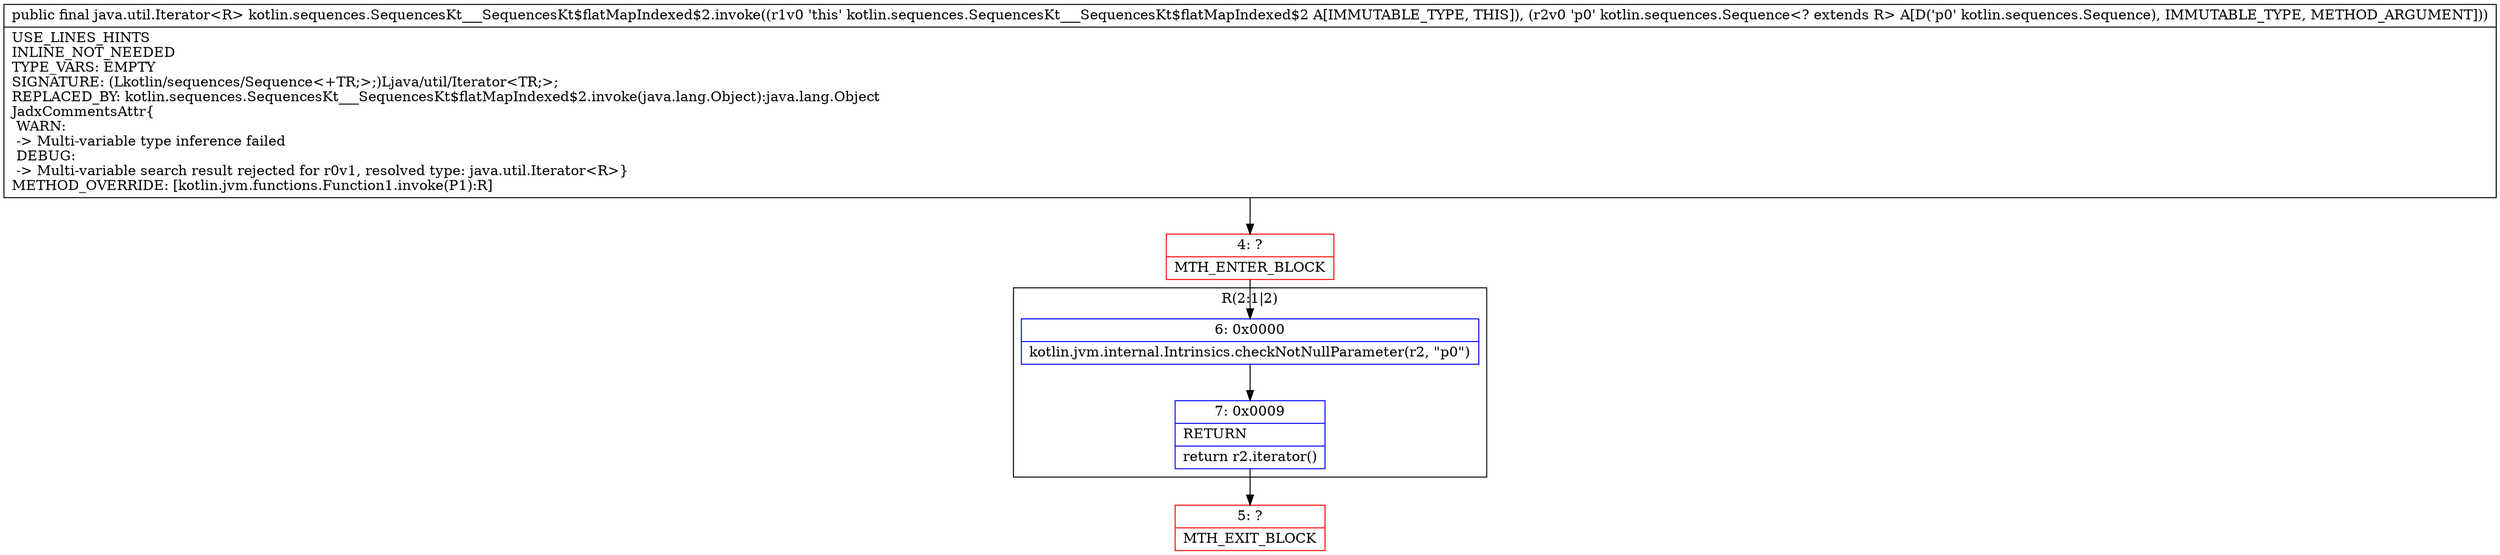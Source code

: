 digraph "CFG forkotlin.sequences.SequencesKt___SequencesKt$flatMapIndexed$2.invoke(Lkotlin\/sequences\/Sequence;)Ljava\/util\/Iterator;" {
subgraph cluster_Region_1346828971 {
label = "R(2:1|2)";
node [shape=record,color=blue];
Node_6 [shape=record,label="{6\:\ 0x0000|kotlin.jvm.internal.Intrinsics.checkNotNullParameter(r2, \"p0\")\l}"];
Node_7 [shape=record,label="{7\:\ 0x0009|RETURN\l|return r2.iterator()\l}"];
}
Node_4 [shape=record,color=red,label="{4\:\ ?|MTH_ENTER_BLOCK\l}"];
Node_5 [shape=record,color=red,label="{5\:\ ?|MTH_EXIT_BLOCK\l}"];
MethodNode[shape=record,label="{public final java.util.Iterator\<R\> kotlin.sequences.SequencesKt___SequencesKt$flatMapIndexed$2.invoke((r1v0 'this' kotlin.sequences.SequencesKt___SequencesKt$flatMapIndexed$2 A[IMMUTABLE_TYPE, THIS]), (r2v0 'p0' kotlin.sequences.Sequence\<? extends R\> A[D('p0' kotlin.sequences.Sequence), IMMUTABLE_TYPE, METHOD_ARGUMENT]))  | USE_LINES_HINTS\lINLINE_NOT_NEEDED\lTYPE_VARS: EMPTY\lSIGNATURE: (Lkotlin\/sequences\/Sequence\<+TR;\>;)Ljava\/util\/Iterator\<TR;\>;\lREPLACED_BY: kotlin.sequences.SequencesKt___SequencesKt$flatMapIndexed$2.invoke(java.lang.Object):java.lang.Object\lJadxCommentsAttr\{\l WARN: \l \-\> Multi\-variable type inference failed\l DEBUG: \l \-\> Multi\-variable search result rejected for r0v1, resolved type: java.util.Iterator\<R\>\}\lMETHOD_OVERRIDE: [kotlin.jvm.functions.Function1.invoke(P1):R]\l}"];
MethodNode -> Node_4;Node_6 -> Node_7;
Node_7 -> Node_5;
Node_4 -> Node_6;
}

